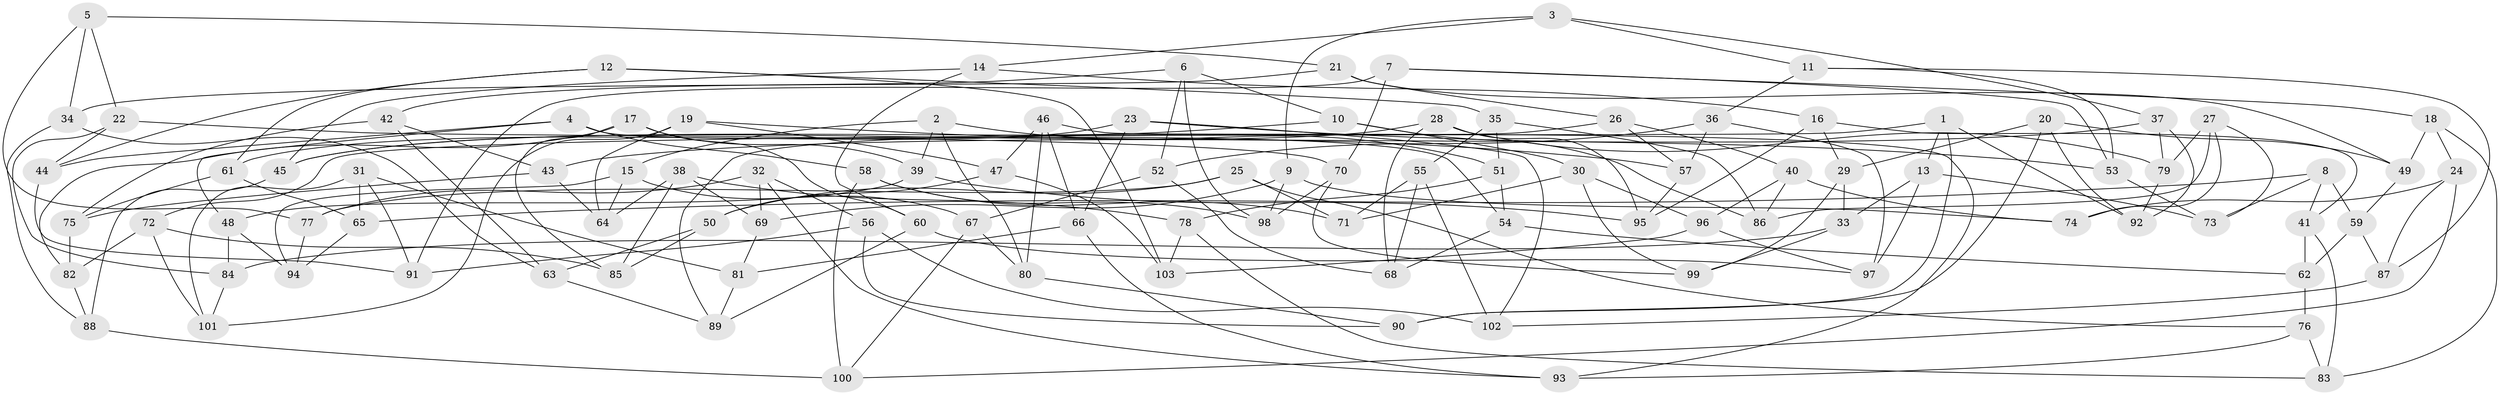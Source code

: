 // Generated by graph-tools (version 1.1) at 2025/16/03/09/25 04:16:14]
// undirected, 103 vertices, 206 edges
graph export_dot {
graph [start="1"]
  node [color=gray90,style=filled];
  1;
  2;
  3;
  4;
  5;
  6;
  7;
  8;
  9;
  10;
  11;
  12;
  13;
  14;
  15;
  16;
  17;
  18;
  19;
  20;
  21;
  22;
  23;
  24;
  25;
  26;
  27;
  28;
  29;
  30;
  31;
  32;
  33;
  34;
  35;
  36;
  37;
  38;
  39;
  40;
  41;
  42;
  43;
  44;
  45;
  46;
  47;
  48;
  49;
  50;
  51;
  52;
  53;
  54;
  55;
  56;
  57;
  58;
  59;
  60;
  61;
  62;
  63;
  64;
  65;
  66;
  67;
  68;
  69;
  70;
  71;
  72;
  73;
  74;
  75;
  76;
  77;
  78;
  79;
  80;
  81;
  82;
  83;
  84;
  85;
  86;
  87;
  88;
  89;
  90;
  91;
  92;
  93;
  94;
  95;
  96;
  97;
  98;
  99;
  100;
  101;
  102;
  103;
  1 -- 92;
  1 -- 72;
  1 -- 13;
  1 -- 90;
  2 -- 15;
  2 -- 51;
  2 -- 80;
  2 -- 39;
  3 -- 37;
  3 -- 11;
  3 -- 9;
  3 -- 14;
  4 -- 58;
  4 -- 44;
  4 -- 54;
  4 -- 48;
  5 -- 77;
  5 -- 34;
  5 -- 21;
  5 -- 22;
  6 -- 98;
  6 -- 10;
  6 -- 42;
  6 -- 52;
  7 -- 70;
  7 -- 91;
  7 -- 53;
  7 -- 18;
  8 -- 41;
  8 -- 59;
  8 -- 65;
  8 -- 73;
  9 -- 98;
  9 -- 69;
  9 -- 74;
  10 -- 86;
  10 -- 45;
  10 -- 30;
  11 -- 36;
  11 -- 53;
  11 -- 87;
  12 -- 35;
  12 -- 61;
  12 -- 103;
  12 -- 44;
  13 -- 73;
  13 -- 33;
  13 -- 97;
  14 -- 60;
  14 -- 16;
  14 -- 45;
  15 -- 94;
  15 -- 64;
  15 -- 67;
  16 -- 41;
  16 -- 29;
  16 -- 95;
  17 -- 85;
  17 -- 60;
  17 -- 82;
  17 -- 39;
  18 -- 24;
  18 -- 49;
  18 -- 83;
  19 -- 57;
  19 -- 64;
  19 -- 47;
  19 -- 101;
  20 -- 29;
  20 -- 90;
  20 -- 92;
  20 -- 49;
  21 -- 26;
  21 -- 34;
  21 -- 49;
  22 -- 84;
  22 -- 44;
  22 -- 70;
  23 -- 53;
  23 -- 66;
  23 -- 61;
  23 -- 102;
  24 -- 87;
  24 -- 100;
  24 -- 74;
  25 -- 71;
  25 -- 77;
  25 -- 50;
  25 -- 76;
  26 -- 89;
  26 -- 40;
  26 -- 57;
  27 -- 74;
  27 -- 73;
  27 -- 79;
  27 -- 86;
  28 -- 45;
  28 -- 79;
  28 -- 95;
  28 -- 68;
  29 -- 99;
  29 -- 33;
  30 -- 71;
  30 -- 99;
  30 -- 96;
  31 -- 91;
  31 -- 65;
  31 -- 101;
  31 -- 81;
  32 -- 77;
  32 -- 93;
  32 -- 56;
  32 -- 69;
  33 -- 84;
  33 -- 99;
  34 -- 63;
  34 -- 88;
  35 -- 51;
  35 -- 86;
  35 -- 55;
  36 -- 97;
  36 -- 52;
  36 -- 57;
  37 -- 43;
  37 -- 79;
  37 -- 92;
  38 -- 69;
  38 -- 64;
  38 -- 78;
  38 -- 85;
  39 -- 95;
  39 -- 48;
  40 -- 86;
  40 -- 96;
  40 -- 74;
  41 -- 83;
  41 -- 62;
  42 -- 43;
  42 -- 75;
  42 -- 63;
  43 -- 75;
  43 -- 64;
  44 -- 91;
  45 -- 88;
  46 -- 93;
  46 -- 47;
  46 -- 66;
  46 -- 80;
  47 -- 103;
  47 -- 50;
  48 -- 84;
  48 -- 94;
  49 -- 59;
  50 -- 63;
  50 -- 85;
  51 -- 78;
  51 -- 54;
  52 -- 68;
  52 -- 67;
  53 -- 73;
  54 -- 68;
  54 -- 62;
  55 -- 102;
  55 -- 71;
  55 -- 68;
  56 -- 91;
  56 -- 90;
  56 -- 102;
  57 -- 95;
  58 -- 98;
  58 -- 71;
  58 -- 100;
  59 -- 87;
  59 -- 62;
  60 -- 89;
  60 -- 97;
  61 -- 75;
  61 -- 65;
  62 -- 76;
  63 -- 89;
  65 -- 94;
  66 -- 81;
  66 -- 93;
  67 -- 100;
  67 -- 80;
  69 -- 81;
  70 -- 98;
  70 -- 99;
  72 -- 101;
  72 -- 82;
  72 -- 85;
  75 -- 82;
  76 -- 93;
  76 -- 83;
  77 -- 94;
  78 -- 103;
  78 -- 83;
  79 -- 92;
  80 -- 90;
  81 -- 89;
  82 -- 88;
  84 -- 101;
  87 -- 102;
  88 -- 100;
  96 -- 103;
  96 -- 97;
}
